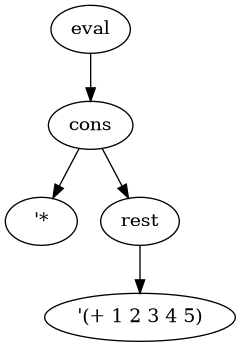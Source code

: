@startdot
digraph foo {
  node [style=rounded]
  node1 [label="eval"]
  node2 [label="cons"]
  node3 [label="'*"]
  node4 [label="rest"]
  node5 [label="'(+ 1 2 3 4 5)"]

  node1 -> node2 -> node3
  node2 -> node4 -> node5

}
@enddot
